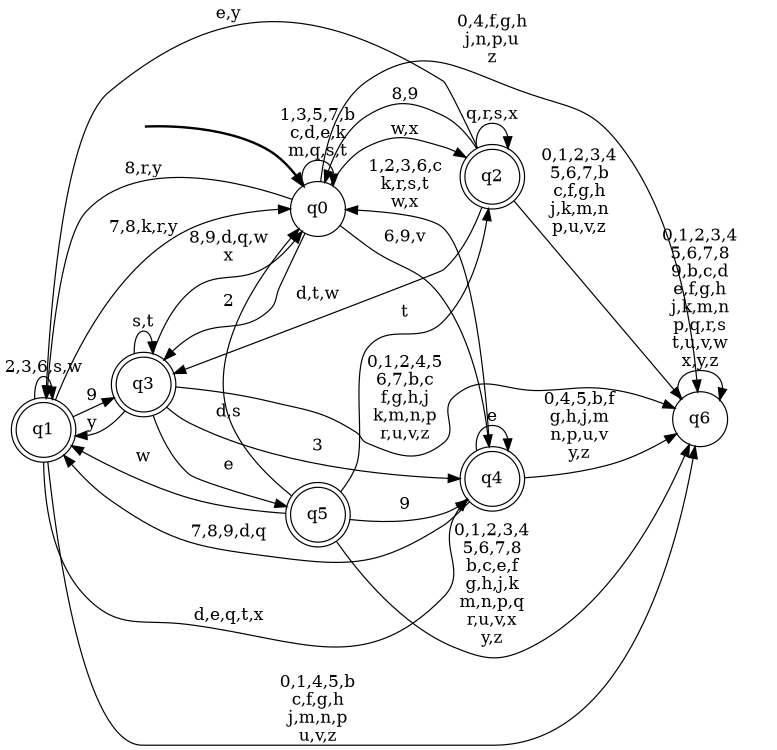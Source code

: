 digraph BlueStar {
__start0 [style = invis, shape = none, label = "", width = 0, height = 0];

rankdir=LR;
size="8,5";

s0 [style="filled", color="black", fillcolor="white" shape="circle", label="q0"];
s1 [style="rounded,filled", color="black", fillcolor="white" shape="doublecircle", label="q1"];
s2 [style="rounded,filled", color="black", fillcolor="white" shape="doublecircle", label="q2"];
s3 [style="rounded,filled", color="black", fillcolor="white" shape="doublecircle", label="q3"];
s4 [style="rounded,filled", color="black", fillcolor="white" shape="doublecircle", label="q4"];
s5 [style="rounded,filled", color="black", fillcolor="white" shape="doublecircle", label="q5"];
s6 [style="filled", color="black", fillcolor="white" shape="circle", label="q6"];
subgraph cluster_main { 
	graph [pad=".75", ranksep="0.15", nodesep="0.15"];
	 style=invis; 
	__start0 -> s0 [penwidth=2];
}
s0 -> s0 [label="1,3,5,7,b\nc,d,e,k\nm,q,s,t"];
s0 -> s1 [label="8,r,y"];
s0 -> s2 [label="w,x"];
s0 -> s3 [label="2"];
s0 -> s4 [label="6,9,v"];
s0 -> s6 [label="0,4,f,g,h\nj,n,p,u\nz"];
s1 -> s0 [label="7,8,k,r,y"];
s1 -> s1 [label="2,3,6,s,w"];
s1 -> s3 [label="9"];
s1 -> s4 [label="d,e,q,t,x"];
s1 -> s6 [label="0,1,4,5,b\nc,f,g,h\nj,m,n,p\nu,v,z"];
s2 -> s0 [label="8,9"];
s2 -> s1 [label="e,y"];
s2 -> s2 [label="q,r,s,x"];
s2 -> s3 [label="d,t,w"];
s2 -> s6 [label="0,1,2,3,4\n5,6,7,b\nc,f,g,h\nj,k,m,n\np,u,v,z"];
s3 -> s0 [label="8,9,d,q,w\nx"];
s3 -> s1 [label="y"];
s3 -> s3 [label="s,t"];
s3 -> s4 [label="3"];
s3 -> s5 [label="e"];
s3 -> s6 [label="0,1,2,4,5\n6,7,b,c\nf,g,h,j\nk,m,n,p\nr,u,v,z"];
s4 -> s0 [label="1,2,3,6,c\nk,r,s,t\nw,x"];
s4 -> s1 [label="7,8,9,d,q"];
s4 -> s4 [label="e"];
s4 -> s6 [label="0,4,5,b,f\ng,h,j,m\nn,p,u,v\ny,z"];
s5 -> s0 [label="d,s"];
s5 -> s1 [label="w"];
s5 -> s2 [label="t"];
s5 -> s4 [label="9"];
s5 -> s6 [label="0,1,2,3,4\n5,6,7,8\nb,c,e,f\ng,h,j,k\nm,n,p,q\nr,u,v,x\ny,z"];
s6 -> s6 [label="0,1,2,3,4\n5,6,7,8\n9,b,c,d\ne,f,g,h\nj,k,m,n\np,q,r,s\nt,u,v,w\nx,y,z"];

}